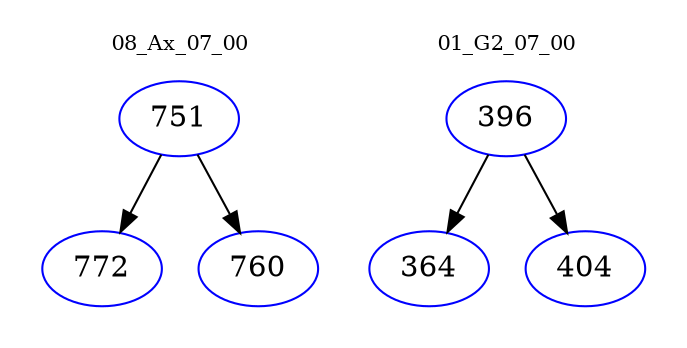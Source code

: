digraph{
subgraph cluster_0 {
color = white
label = "08_Ax_07_00";
fontsize=10;
T0_751 [label="751", color="blue"]
T0_751 -> T0_772 [color="black"]
T0_772 [label="772", color="blue"]
T0_751 -> T0_760 [color="black"]
T0_760 [label="760", color="blue"]
}
subgraph cluster_1 {
color = white
label = "01_G2_07_00";
fontsize=10;
T1_396 [label="396", color="blue"]
T1_396 -> T1_364 [color="black"]
T1_364 [label="364", color="blue"]
T1_396 -> T1_404 [color="black"]
T1_404 [label="404", color="blue"]
}
}
